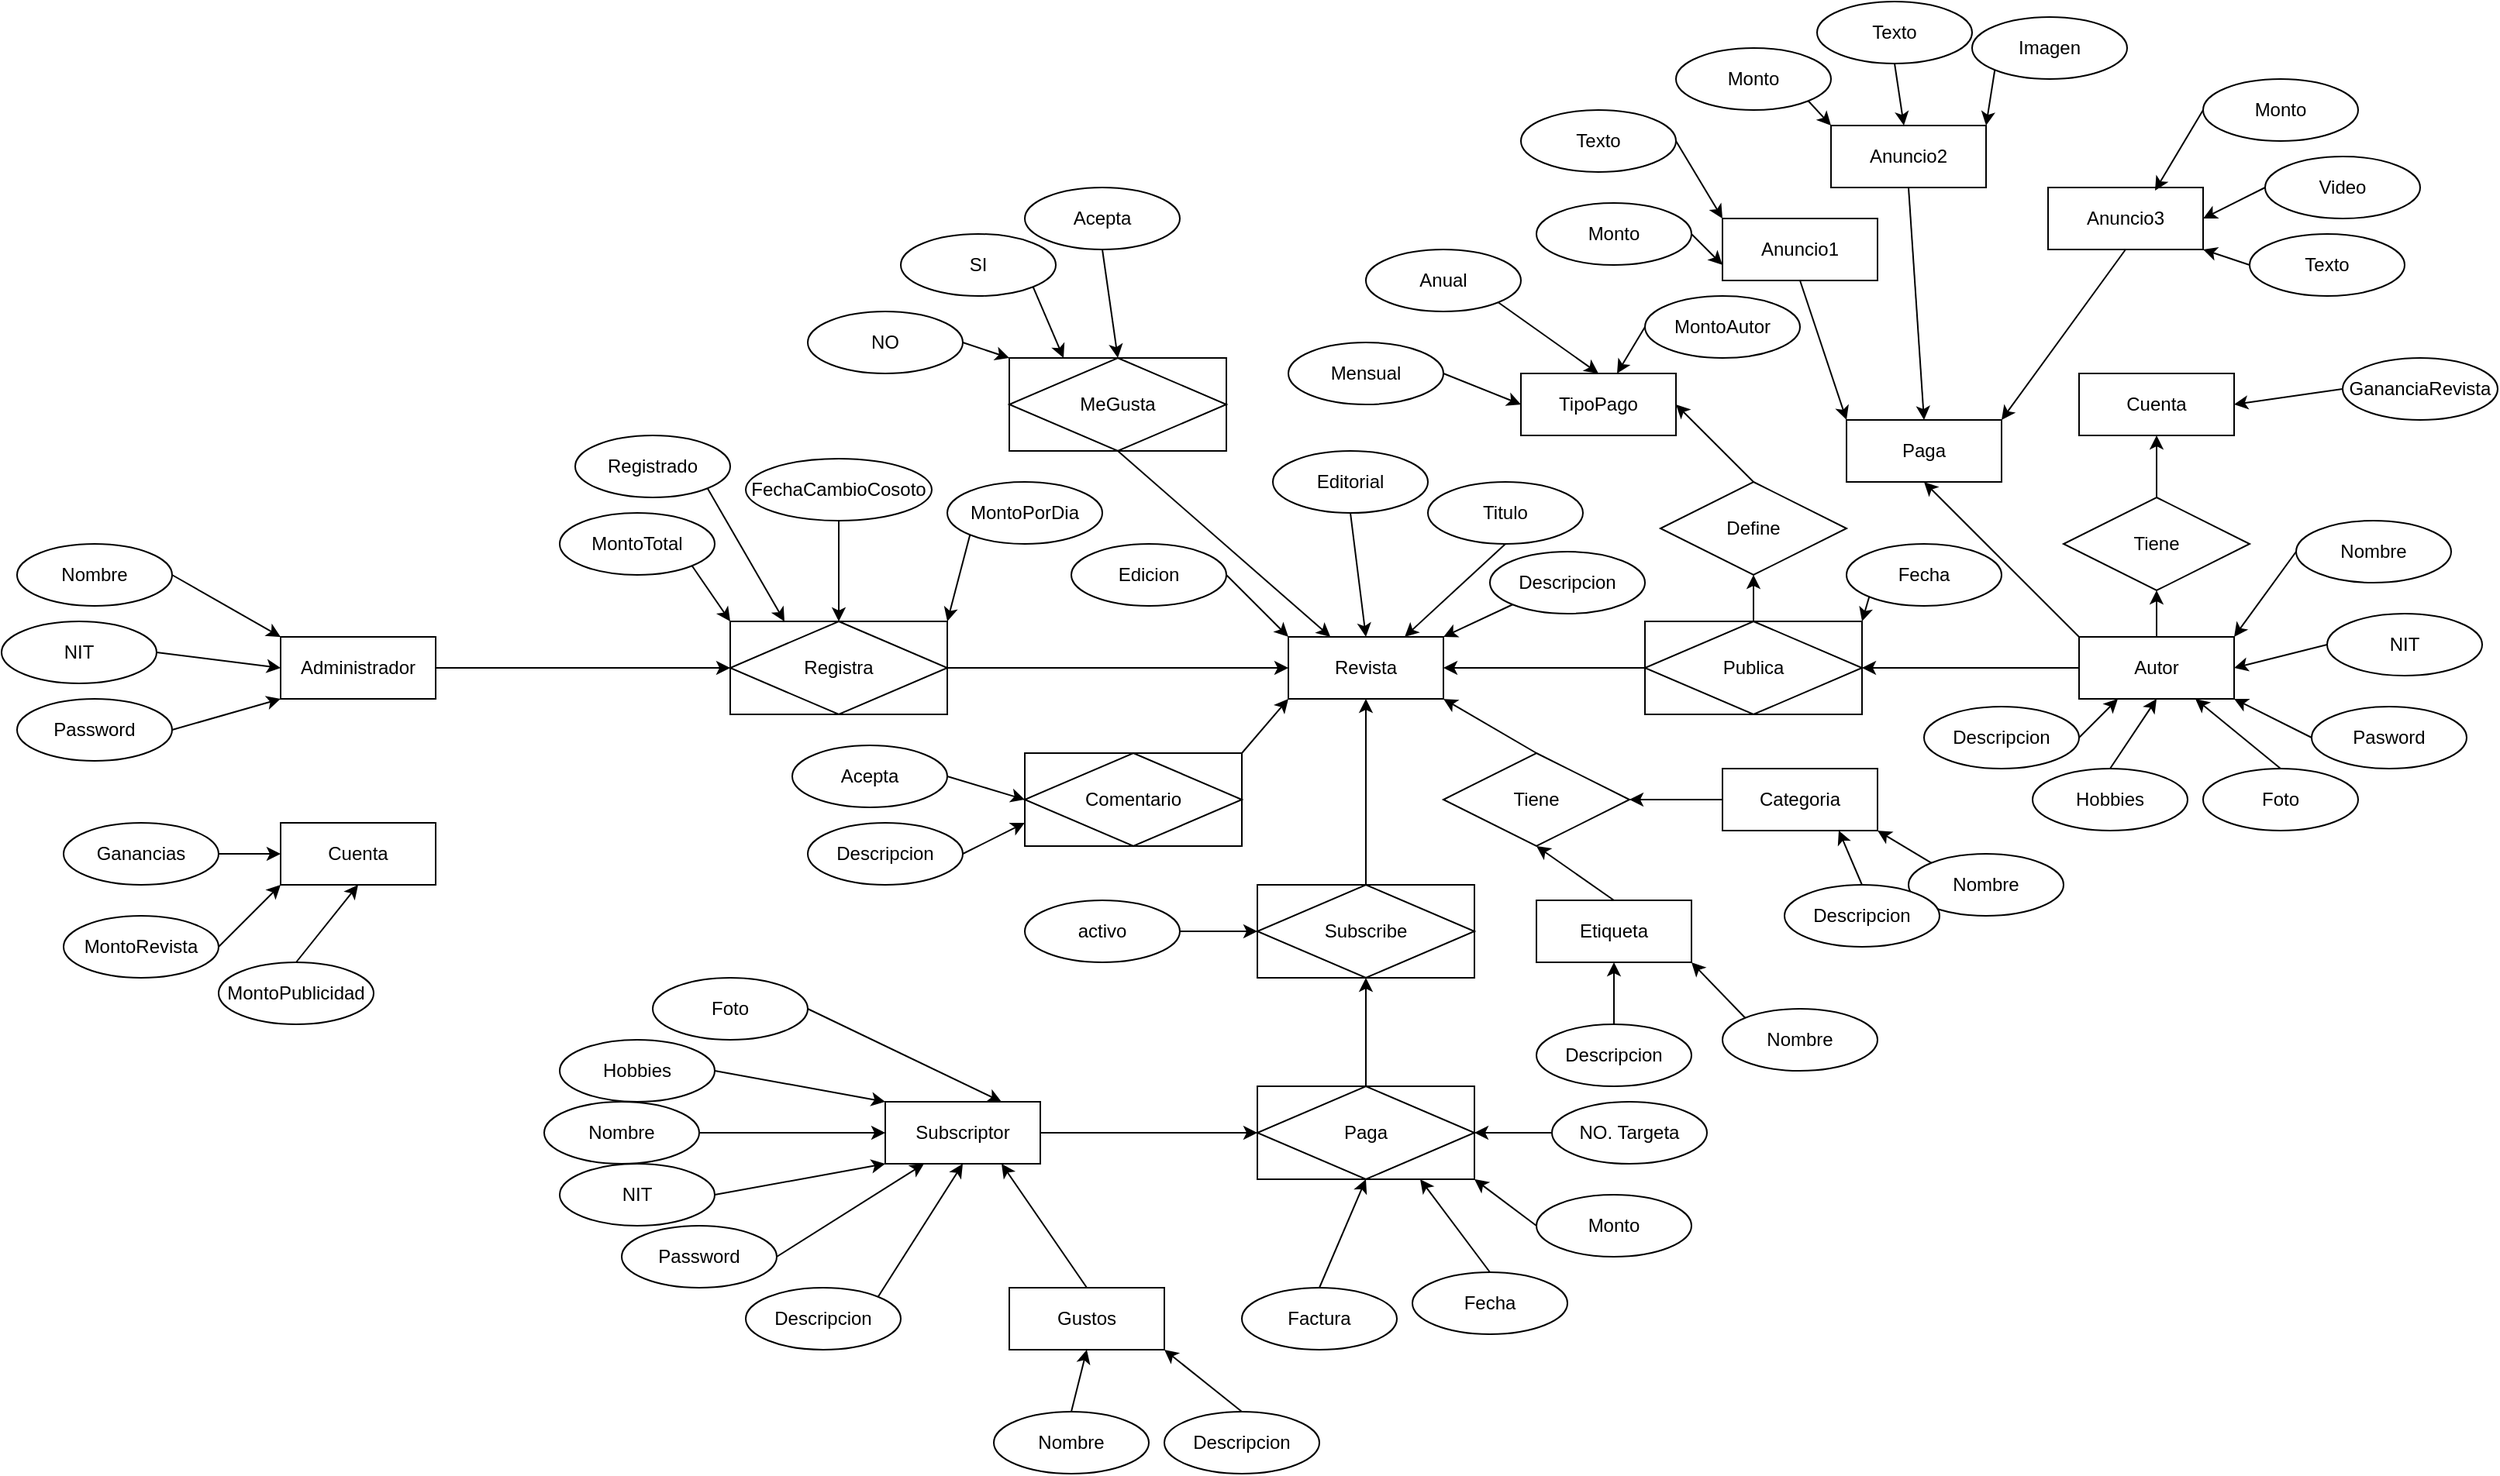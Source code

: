 <mxfile version="15.2.7" type="device"><diagram id="t0F0Lo8zjc1X0G3XNpzC" name="Página-1"><mxGraphModel dx="868" dy="499" grid="1" gridSize="10" guides="1" tooltips="1" connect="1" arrows="1" fold="1" page="1" pageScale="1" pageWidth="827" pageHeight="1169" math="0" shadow="0"><root><mxCell id="0"/><mxCell id="1" parent="0"/><mxCell id="mhcnotegxsGe--pJel97-2" value="Revista" style="whiteSpace=wrap;html=1;align=center;" parent="1" vertex="1"><mxGeometry x="850" y="460" width="100" height="40" as="geometry"/></mxCell><mxCell id="UvRI0QvrN5g6dUuzGBY1-90" style="edgeStyle=none;rounded=0;orthogonalLoop=1;jettySize=auto;html=1;exitX=0;exitY=0.5;exitDx=0;exitDy=0;" parent="1" source="mhcnotegxsGe--pJel97-4" target="mhcnotegxsGe--pJel97-2" edge="1"><mxGeometry relative="1" as="geometry"/></mxCell><mxCell id="UvRI0QvrN5g6dUuzGBY1-152" style="edgeStyle=none;rounded=0;orthogonalLoop=1;jettySize=auto;html=1;exitX=0.5;exitY=0;exitDx=0;exitDy=0;entryX=0.5;entryY=1;entryDx=0;entryDy=0;" parent="1" source="mhcnotegxsGe--pJel97-4" target="UvRI0QvrN5g6dUuzGBY1-150" edge="1"><mxGeometry relative="1" as="geometry"/></mxCell><mxCell id="mhcnotegxsGe--pJel97-4" value="Publica" style="shape=associativeEntity;whiteSpace=wrap;html=1;align=center;" parent="1" vertex="1"><mxGeometry x="1080" y="450" width="140" height="60" as="geometry"/></mxCell><mxCell id="UvRI0QvrN5g6dUuzGBY1-162" style="edgeStyle=none;rounded=0;orthogonalLoop=1;jettySize=auto;html=1;exitX=1;exitY=0.5;exitDx=0;exitDy=0;entryX=0;entryY=0.5;entryDx=0;entryDy=0;" parent="1" source="mhcnotegxsGe--pJel97-5" target="UvRI0QvrN5g6dUuzGBY1-44" edge="1"><mxGeometry relative="1" as="geometry"/></mxCell><mxCell id="mhcnotegxsGe--pJel97-5" value="Subscriptor" style="whiteSpace=wrap;html=1;align=center;" parent="1" vertex="1"><mxGeometry x="590" y="760" width="100" height="40" as="geometry"/></mxCell><mxCell id="UvRI0QvrN5g6dUuzGBY1-84" style="edgeStyle=none;rounded=0;orthogonalLoop=1;jettySize=auto;html=1;exitX=0;exitY=0.5;exitDx=0;exitDy=0;entryX=1;entryY=1;entryDx=0;entryDy=0;" parent="1" source="mhcnotegxsGe--pJel97-6" target="UvRI0QvrN5g6dUuzGBY1-2" edge="1"><mxGeometry relative="1" as="geometry"/></mxCell><mxCell id="mhcnotegxsGe--pJel97-6" value="Pasword" style="ellipse;whiteSpace=wrap;html=1;align=center;" parent="1" vertex="1"><mxGeometry x="1510" y="505" width="100" height="40" as="geometry"/></mxCell><mxCell id="UvRI0QvrN5g6dUuzGBY1-99" style="edgeStyle=none;rounded=0;orthogonalLoop=1;jettySize=auto;html=1;exitX=1;exitY=0.5;exitDx=0;exitDy=0;entryX=0;entryY=0.5;entryDx=0;entryDy=0;" parent="1" source="UvRI0QvrN5g6dUuzGBY1-1" target="UvRI0QvrN5g6dUuzGBY1-55" edge="1"><mxGeometry relative="1" as="geometry"/></mxCell><mxCell id="UvRI0QvrN5g6dUuzGBY1-1" value="Administrador" style="whiteSpace=wrap;html=1;align=center;" parent="1" vertex="1"><mxGeometry x="200" y="460" width="100" height="40" as="geometry"/></mxCell><mxCell id="UvRI0QvrN5g6dUuzGBY1-89" style="edgeStyle=none;rounded=0;orthogonalLoop=1;jettySize=auto;html=1;exitX=0;exitY=0.5;exitDx=0;exitDy=0;entryX=1;entryY=0.5;entryDx=0;entryDy=0;" parent="1" source="UvRI0QvrN5g6dUuzGBY1-2" target="mhcnotegxsGe--pJel97-4" edge="1"><mxGeometry relative="1" as="geometry"/></mxCell><mxCell id="UvRI0QvrN5g6dUuzGBY1-91" style="edgeStyle=none;rounded=0;orthogonalLoop=1;jettySize=auto;html=1;exitX=0.5;exitY=0;exitDx=0;exitDy=0;entryX=0.5;entryY=1;entryDx=0;entryDy=0;" parent="1" source="UvRI0QvrN5g6dUuzGBY1-2" target="UvRI0QvrN5g6dUuzGBY1-88" edge="1"><mxGeometry relative="1" as="geometry"/></mxCell><mxCell id="UvRI0QvrN5g6dUuzGBY1-126" style="edgeStyle=none;rounded=0;orthogonalLoop=1;jettySize=auto;html=1;exitX=0;exitY=0;exitDx=0;exitDy=0;entryX=0.5;entryY=1;entryDx=0;entryDy=0;" parent="1" source="UvRI0QvrN5g6dUuzGBY1-2" target="UvRI0QvrN5g6dUuzGBY1-125" edge="1"><mxGeometry relative="1" as="geometry"/></mxCell><mxCell id="UvRI0QvrN5g6dUuzGBY1-2" value="Autor" style="whiteSpace=wrap;html=1;align=center;" parent="1" vertex="1"><mxGeometry x="1360" y="460" width="100" height="40" as="geometry"/></mxCell><mxCell id="UvRI0QvrN5g6dUuzGBY1-83" style="edgeStyle=none;rounded=0;orthogonalLoop=1;jettySize=auto;html=1;exitX=0;exitY=0.5;exitDx=0;exitDy=0;entryX=1;entryY=0.5;entryDx=0;entryDy=0;" parent="1" source="UvRI0QvrN5g6dUuzGBY1-3" target="UvRI0QvrN5g6dUuzGBY1-2" edge="1"><mxGeometry relative="1" as="geometry"/></mxCell><mxCell id="UvRI0QvrN5g6dUuzGBY1-3" value="NIT" style="ellipse;whiteSpace=wrap;html=1;align=center;" parent="1" vertex="1"><mxGeometry x="1520" y="445" width="100" height="40" as="geometry"/></mxCell><mxCell id="UvRI0QvrN5g6dUuzGBY1-82" style="edgeStyle=none;rounded=0;orthogonalLoop=1;jettySize=auto;html=1;exitX=0;exitY=0.5;exitDx=0;exitDy=0;entryX=1;entryY=0;entryDx=0;entryDy=0;" parent="1" source="UvRI0QvrN5g6dUuzGBY1-4" target="UvRI0QvrN5g6dUuzGBY1-2" edge="1"><mxGeometry relative="1" as="geometry"/></mxCell><mxCell id="UvRI0QvrN5g6dUuzGBY1-4" value="Nombre" style="ellipse;whiteSpace=wrap;html=1;align=center;" parent="1" vertex="1"><mxGeometry x="1500" y="385" width="100" height="40" as="geometry"/></mxCell><mxCell id="UvRI0QvrN5g6dUuzGBY1-81" style="edgeStyle=none;rounded=0;orthogonalLoop=1;jettySize=auto;html=1;exitX=1;exitY=0.5;exitDx=0;exitDy=0;entryX=0;entryY=1;entryDx=0;entryDy=0;" parent="1" source="UvRI0QvrN5g6dUuzGBY1-6" target="UvRI0QvrN5g6dUuzGBY1-1" edge="1"><mxGeometry relative="1" as="geometry"/></mxCell><mxCell id="UvRI0QvrN5g6dUuzGBY1-6" value="Password" style="ellipse;whiteSpace=wrap;html=1;align=center;" parent="1" vertex="1"><mxGeometry x="30" y="500" width="100" height="40" as="geometry"/></mxCell><mxCell id="UvRI0QvrN5g6dUuzGBY1-80" style="rounded=0;orthogonalLoop=1;jettySize=auto;html=1;exitX=1;exitY=0.5;exitDx=0;exitDy=0;entryX=0;entryY=0.5;entryDx=0;entryDy=0;" parent="1" source="UvRI0QvrN5g6dUuzGBY1-7" target="UvRI0QvrN5g6dUuzGBY1-1" edge="1"><mxGeometry relative="1" as="geometry"/></mxCell><mxCell id="UvRI0QvrN5g6dUuzGBY1-7" value="NIT" style="ellipse;whiteSpace=wrap;html=1;align=center;" parent="1" vertex="1"><mxGeometry x="20" y="450" width="100" height="40" as="geometry"/></mxCell><mxCell id="UvRI0QvrN5g6dUuzGBY1-79" style="rounded=0;orthogonalLoop=1;jettySize=auto;html=1;exitX=1;exitY=0.5;exitDx=0;exitDy=0;entryX=0;entryY=0;entryDx=0;entryDy=0;" parent="1" source="UvRI0QvrN5g6dUuzGBY1-8" target="UvRI0QvrN5g6dUuzGBY1-1" edge="1"><mxGeometry relative="1" as="geometry"/></mxCell><mxCell id="UvRI0QvrN5g6dUuzGBY1-8" value="Nombre" style="ellipse;whiteSpace=wrap;html=1;align=center;" parent="1" vertex="1"><mxGeometry x="30" y="400" width="100" height="40" as="geometry"/></mxCell><mxCell id="UvRI0QvrN5g6dUuzGBY1-145" style="edgeStyle=none;rounded=0;orthogonalLoop=1;jettySize=auto;html=1;exitX=0;exitY=0.5;exitDx=0;exitDy=0;entryX=1;entryY=0.5;entryDx=0;entryDy=0;" parent="1" source="UvRI0QvrN5g6dUuzGBY1-9" target="UvRI0QvrN5g6dUuzGBY1-44" edge="1"><mxGeometry relative="1" as="geometry"/></mxCell><mxCell id="UvRI0QvrN5g6dUuzGBY1-9" value="NO. Targeta" style="ellipse;whiteSpace=wrap;html=1;align=center;" parent="1" vertex="1"><mxGeometry x="1020" y="760" width="100" height="40" as="geometry"/></mxCell><mxCell id="UvRI0QvrN5g6dUuzGBY1-166" style="edgeStyle=none;rounded=0;orthogonalLoop=1;jettySize=auto;html=1;exitX=1;exitY=0.5;exitDx=0;exitDy=0;entryX=0;entryY=1;entryDx=0;entryDy=0;" parent="1" source="UvRI0QvrN5g6dUuzGBY1-10" target="mhcnotegxsGe--pJel97-5" edge="1"><mxGeometry relative="1" as="geometry"/></mxCell><mxCell id="UvRI0QvrN5g6dUuzGBY1-10" value="NIT" style="ellipse;whiteSpace=wrap;html=1;align=center;" parent="1" vertex="1"><mxGeometry x="380" y="800" width="100" height="40" as="geometry"/></mxCell><mxCell id="UvRI0QvrN5g6dUuzGBY1-167" style="edgeStyle=none;rounded=0;orthogonalLoop=1;jettySize=auto;html=1;exitX=1;exitY=0.5;exitDx=0;exitDy=0;entryX=0.25;entryY=1;entryDx=0;entryDy=0;" parent="1" source="UvRI0QvrN5g6dUuzGBY1-11" target="mhcnotegxsGe--pJel97-5" edge="1"><mxGeometry relative="1" as="geometry"/></mxCell><mxCell id="UvRI0QvrN5g6dUuzGBY1-11" value="Password" style="ellipse;whiteSpace=wrap;html=1;align=center;" parent="1" vertex="1"><mxGeometry x="420" y="840" width="100" height="40" as="geometry"/></mxCell><mxCell id="UvRI0QvrN5g6dUuzGBY1-165" style="edgeStyle=none;rounded=0;orthogonalLoop=1;jettySize=auto;html=1;exitX=1;exitY=0.5;exitDx=0;exitDy=0;entryX=0;entryY=0.5;entryDx=0;entryDy=0;" parent="1" source="UvRI0QvrN5g6dUuzGBY1-12" target="mhcnotegxsGe--pJel97-5" edge="1"><mxGeometry relative="1" as="geometry"/></mxCell><mxCell id="UvRI0QvrN5g6dUuzGBY1-12" value="Nombre" style="ellipse;whiteSpace=wrap;html=1;align=center;" parent="1" vertex="1"><mxGeometry x="370" y="760" width="100" height="40" as="geometry"/></mxCell><mxCell id="UvRI0QvrN5g6dUuzGBY1-96" style="edgeStyle=none;rounded=0;orthogonalLoop=1;jettySize=auto;html=1;exitX=0.5;exitY=1;exitDx=0;exitDy=0;entryX=0.75;entryY=0;entryDx=0;entryDy=0;" parent="1" source="UvRI0QvrN5g6dUuzGBY1-14" target="mhcnotegxsGe--pJel97-2" edge="1"><mxGeometry relative="1" as="geometry"/></mxCell><mxCell id="UvRI0QvrN5g6dUuzGBY1-14" value="Titulo" style="ellipse;whiteSpace=wrap;html=1;align=center;" parent="1" vertex="1"><mxGeometry x="940" y="360" width="100" height="40" as="geometry"/></mxCell><mxCell id="UvRI0QvrN5g6dUuzGBY1-95" style="edgeStyle=none;rounded=0;orthogonalLoop=1;jettySize=auto;html=1;exitX=1;exitY=0.5;exitDx=0;exitDy=0;entryX=0;entryY=0;entryDx=0;entryDy=0;" parent="1" source="UvRI0QvrN5g6dUuzGBY1-15" target="mhcnotegxsGe--pJel97-2" edge="1"><mxGeometry relative="1" as="geometry"/></mxCell><mxCell id="UvRI0QvrN5g6dUuzGBY1-15" value="Edicion" style="ellipse;whiteSpace=wrap;html=1;align=center;" parent="1" vertex="1"><mxGeometry x="710" y="400" width="100" height="40" as="geometry"/></mxCell><mxCell id="UvRI0QvrN5g6dUuzGBY1-157" style="edgeStyle=none;rounded=0;orthogonalLoop=1;jettySize=auto;html=1;exitX=0.5;exitY=1;exitDx=0;exitDy=0;entryX=0.5;entryY=0;entryDx=0;entryDy=0;" parent="1" source="UvRI0QvrN5g6dUuzGBY1-16" target="mhcnotegxsGe--pJel97-2" edge="1"><mxGeometry relative="1" as="geometry"/></mxCell><mxCell id="UvRI0QvrN5g6dUuzGBY1-16" value="Editorial" style="ellipse;whiteSpace=wrap;html=1;align=center;" parent="1" vertex="1"><mxGeometry x="840" y="340" width="100" height="40" as="geometry"/></mxCell><mxCell id="UvRI0QvrN5g6dUuzGBY1-107" style="edgeStyle=none;rounded=0;orthogonalLoop=1;jettySize=auto;html=1;exitX=0.5;exitY=0;exitDx=0;exitDy=0;entryX=0.5;entryY=1;entryDx=0;entryDy=0;" parent="1" source="UvRI0QvrN5g6dUuzGBY1-17" target="UvRI0QvrN5g6dUuzGBY1-105" edge="1"><mxGeometry relative="1" as="geometry"/></mxCell><mxCell id="UvRI0QvrN5g6dUuzGBY1-17" value="Etiqueta" style="whiteSpace=wrap;html=1;align=center;" parent="1" vertex="1"><mxGeometry x="1010" y="630" width="100" height="40" as="geometry"/></mxCell><mxCell id="UvRI0QvrN5g6dUuzGBY1-111" style="edgeStyle=none;rounded=0;orthogonalLoop=1;jettySize=auto;html=1;exitX=0;exitY=0;exitDx=0;exitDy=0;entryX=1;entryY=1;entryDx=0;entryDy=0;" parent="1" source="UvRI0QvrN5g6dUuzGBY1-19" target="UvRI0QvrN5g6dUuzGBY1-17" edge="1"><mxGeometry relative="1" as="geometry"/></mxCell><mxCell id="UvRI0QvrN5g6dUuzGBY1-19" value="Nombre" style="ellipse;whiteSpace=wrap;html=1;align=center;" parent="1" vertex="1"><mxGeometry x="1130" y="700" width="100" height="40" as="geometry"/></mxCell><mxCell id="UvRI0QvrN5g6dUuzGBY1-163" style="edgeStyle=none;rounded=0;orthogonalLoop=1;jettySize=auto;html=1;exitX=1;exitY=0.5;exitDx=0;exitDy=0;entryX=0.75;entryY=0;entryDx=0;entryDy=0;" parent="1" source="UvRI0QvrN5g6dUuzGBY1-20" target="mhcnotegxsGe--pJel97-5" edge="1"><mxGeometry relative="1" as="geometry"/></mxCell><mxCell id="UvRI0QvrN5g6dUuzGBY1-20" value="Foto&lt;span style=&quot;color: rgba(0 , 0 , 0 , 0) ; font-family: monospace ; font-size: 0px&quot;&gt;%3CmxGraphModel%3E%3Croot%3E%3CmxCell%20id%3D%220%22%2F%3E%3CmxCell%20id%3D%221%22%20parent%3D%220%22%2F%3E%3CmxCell%20id%3D%222%22%20value%3D%22Nombre%22%20style%3D%22ellipse%3BwhiteSpace%3Dwrap%3Bhtml%3D1%3Balign%3Dcenter%3B%22%20vertex%3D%221%22%20parent%3D%221%22%3E%3CmxGeometry%20x%3D%22230%22%20y%3D%22700%22%20width%3D%22100%22%20height%3D%2240%22%20as%3D%22geometry%22%2F%3E%3C%2FmxCell%3E%3C%2Froot%3E%3C%2FmxGraphModel%3E&lt;/span&gt;&lt;span style=&quot;color: rgba(0 , 0 , 0 , 0) ; font-family: monospace ; font-size: 0px&quot;&gt;%3CmxGraphModel%3E%3Croot%3E%3CmxCell%20id%3D%220%22%2F%3E%3CmxCell%20id%3D%221%22%20parent%3D%220%22%2F%3E%3CmxCell%20id%3D%222%22%20value%3D%22Nombre%22%20style%3D%22ellipse%3BwhiteSpace%3Dwrap%3Bhtml%3D1%3Balign%3Dcenter%3B%22%20vertex%3D%221%22%20parent%3D%221%22%3E%3CmxGeometry%20x%3D%22230%22%20y%3D%22700%22%20width%3D%22100%22%20height%3D%2240%22%20as%3D%22geometry%22%2F%3E%3C%2FmxCell%3E%3C%2Froot%3E%3C%2FmxGraphModel%3E&lt;/span&gt;" style="ellipse;whiteSpace=wrap;html=1;align=center;" parent="1" vertex="1"><mxGeometry x="440" y="680" width="100" height="40" as="geometry"/></mxCell><mxCell id="UvRI0QvrN5g6dUuzGBY1-164" style="edgeStyle=none;rounded=0;orthogonalLoop=1;jettySize=auto;html=1;exitX=1;exitY=0.5;exitDx=0;exitDy=0;entryX=0;entryY=0;entryDx=0;entryDy=0;" parent="1" source="UvRI0QvrN5g6dUuzGBY1-21" target="mhcnotegxsGe--pJel97-5" edge="1"><mxGeometry relative="1" as="geometry"/></mxCell><mxCell id="UvRI0QvrN5g6dUuzGBY1-21" value="Hobbies" style="ellipse;whiteSpace=wrap;html=1;align=center;" parent="1" vertex="1"><mxGeometry x="380" y="720" width="100" height="40" as="geometry"/></mxCell><mxCell id="UvRI0QvrN5g6dUuzGBY1-168" style="edgeStyle=none;rounded=0;orthogonalLoop=1;jettySize=auto;html=1;exitX=1;exitY=0;exitDx=0;exitDy=0;entryX=0.5;entryY=1;entryDx=0;entryDy=0;" parent="1" source="UvRI0QvrN5g6dUuzGBY1-22" target="mhcnotegxsGe--pJel97-5" edge="1"><mxGeometry relative="1" as="geometry"/></mxCell><mxCell id="UvRI0QvrN5g6dUuzGBY1-22" value="Descripcion" style="ellipse;whiteSpace=wrap;html=1;align=center;" parent="1" vertex="1"><mxGeometry x="500" y="880" width="100" height="40" as="geometry"/></mxCell><mxCell id="UvRI0QvrN5g6dUuzGBY1-169" style="edgeStyle=none;rounded=0;orthogonalLoop=1;jettySize=auto;html=1;exitX=0.5;exitY=0;exitDx=0;exitDy=0;entryX=0.75;entryY=1;entryDx=0;entryDy=0;" parent="1" source="UvRI0QvrN5g6dUuzGBY1-24" target="mhcnotegxsGe--pJel97-5" edge="1"><mxGeometry relative="1" as="geometry"/></mxCell><mxCell id="UvRI0QvrN5g6dUuzGBY1-24" value="Gustos" style="whiteSpace=wrap;html=1;align=center;" parent="1" vertex="1"><mxGeometry x="670" y="880" width="100" height="40" as="geometry"/></mxCell><mxCell id="UvRI0QvrN5g6dUuzGBY1-171" style="edgeStyle=none;rounded=0;orthogonalLoop=1;jettySize=auto;html=1;exitX=0.5;exitY=0;exitDx=0;exitDy=0;entryX=1;entryY=1;entryDx=0;entryDy=0;" parent="1" source="UvRI0QvrN5g6dUuzGBY1-25" target="UvRI0QvrN5g6dUuzGBY1-24" edge="1"><mxGeometry relative="1" as="geometry"/></mxCell><mxCell id="UvRI0QvrN5g6dUuzGBY1-25" value="Descripcion" style="ellipse;whiteSpace=wrap;html=1;align=center;" parent="1" vertex="1"><mxGeometry x="770" y="960" width="100" height="40" as="geometry"/></mxCell><mxCell id="UvRI0QvrN5g6dUuzGBY1-170" style="edgeStyle=none;rounded=0;orthogonalLoop=1;jettySize=auto;html=1;exitX=0.5;exitY=0;exitDx=0;exitDy=0;entryX=0.5;entryY=1;entryDx=0;entryDy=0;" parent="1" source="UvRI0QvrN5g6dUuzGBY1-26" target="UvRI0QvrN5g6dUuzGBY1-24" edge="1"><mxGeometry relative="1" as="geometry"/></mxCell><mxCell id="UvRI0QvrN5g6dUuzGBY1-26" value="Nombre" style="ellipse;whiteSpace=wrap;html=1;align=center;" parent="1" vertex="1"><mxGeometry x="660" y="960" width="100" height="40" as="geometry"/></mxCell><mxCell id="UvRI0QvrN5g6dUuzGBY1-112" style="edgeStyle=none;rounded=0;orthogonalLoop=1;jettySize=auto;html=1;exitX=0.5;exitY=0;exitDx=0;exitDy=0;" parent="1" source="UvRI0QvrN5g6dUuzGBY1-28" target="UvRI0QvrN5g6dUuzGBY1-17" edge="1"><mxGeometry relative="1" as="geometry"/></mxCell><mxCell id="UvRI0QvrN5g6dUuzGBY1-28" value="Descripcion" style="ellipse;whiteSpace=wrap;html=1;align=center;" parent="1" vertex="1"><mxGeometry x="1010" y="710" width="100" height="40" as="geometry"/></mxCell><mxCell id="UvRI0QvrN5g6dUuzGBY1-97" style="edgeStyle=none;rounded=0;orthogonalLoop=1;jettySize=auto;html=1;exitX=0;exitY=1;exitDx=0;exitDy=0;entryX=1;entryY=0;entryDx=0;entryDy=0;" parent="1" source="UvRI0QvrN5g6dUuzGBY1-29" target="mhcnotegxsGe--pJel97-2" edge="1"><mxGeometry relative="1" as="geometry"/></mxCell><mxCell id="UvRI0QvrN5g6dUuzGBY1-29" value="Descripcion" style="ellipse;whiteSpace=wrap;html=1;align=center;" parent="1" vertex="1"><mxGeometry x="980" y="405" width="100" height="40" as="geometry"/></mxCell><mxCell id="UvRI0QvrN5g6dUuzGBY1-108" style="edgeStyle=none;rounded=0;orthogonalLoop=1;jettySize=auto;html=1;exitX=0;exitY=0.5;exitDx=0;exitDy=0;entryX=1;entryY=0.5;entryDx=0;entryDy=0;" parent="1" source="UvRI0QvrN5g6dUuzGBY1-32" target="UvRI0QvrN5g6dUuzGBY1-105" edge="1"><mxGeometry relative="1" as="geometry"/></mxCell><mxCell id="UvRI0QvrN5g6dUuzGBY1-32" value="Categoria" style="whiteSpace=wrap;html=1;align=center;" parent="1" vertex="1"><mxGeometry x="1130" y="545" width="100" height="40" as="geometry"/></mxCell><mxCell id="UvRI0QvrN5g6dUuzGBY1-109" style="edgeStyle=none;rounded=0;orthogonalLoop=1;jettySize=auto;html=1;exitX=0;exitY=0;exitDx=0;exitDy=0;entryX=1;entryY=1;entryDx=0;entryDy=0;" parent="1" source="UvRI0QvrN5g6dUuzGBY1-33" target="UvRI0QvrN5g6dUuzGBY1-32" edge="1"><mxGeometry relative="1" as="geometry"/></mxCell><mxCell id="UvRI0QvrN5g6dUuzGBY1-33" value="Nombre" style="ellipse;whiteSpace=wrap;html=1;align=center;" parent="1" vertex="1"><mxGeometry x="1250" y="600" width="100" height="40" as="geometry"/></mxCell><mxCell id="UvRI0QvrN5g6dUuzGBY1-110" style="edgeStyle=none;rounded=0;orthogonalLoop=1;jettySize=auto;html=1;exitX=0.5;exitY=0;exitDx=0;exitDy=0;entryX=0.75;entryY=1;entryDx=0;entryDy=0;" parent="1" source="UvRI0QvrN5g6dUuzGBY1-34" target="UvRI0QvrN5g6dUuzGBY1-32" edge="1"><mxGeometry relative="1" as="geometry"/></mxCell><mxCell id="UvRI0QvrN5g6dUuzGBY1-34" value="Descripcion" style="ellipse;whiteSpace=wrap;html=1;align=center;" parent="1" vertex="1"><mxGeometry x="1170" y="620" width="100" height="40" as="geometry"/></mxCell><mxCell id="UvRI0QvrN5g6dUuzGBY1-118" style="edgeStyle=none;rounded=0;orthogonalLoop=1;jettySize=auto;html=1;exitX=0.5;exitY=1;exitDx=0;exitDy=0;" parent="1" source="UvRI0QvrN5g6dUuzGBY1-36" target="mhcnotegxsGe--pJel97-2" edge="1"><mxGeometry relative="1" as="geometry"/></mxCell><mxCell id="UvRI0QvrN5g6dUuzGBY1-36" value="MeGusta" style="shape=associativeEntity;whiteSpace=wrap;html=1;align=center;" parent="1" vertex="1"><mxGeometry x="670" y="280" width="140" height="60" as="geometry"/></mxCell><mxCell id="UvRI0QvrN5g6dUuzGBY1-123" style="edgeStyle=none;rounded=0;orthogonalLoop=1;jettySize=auto;html=1;exitX=1;exitY=0.5;exitDx=0;exitDy=0;entryX=0;entryY=0;entryDx=0;entryDy=0;" parent="1" source="UvRI0QvrN5g6dUuzGBY1-37" target="UvRI0QvrN5g6dUuzGBY1-36" edge="1"><mxGeometry relative="1" as="geometry"/></mxCell><mxCell id="UvRI0QvrN5g6dUuzGBY1-37" value="NO" style="ellipse;whiteSpace=wrap;html=1;align=center;" parent="1" vertex="1"><mxGeometry x="540" y="250" width="100" height="40" as="geometry"/></mxCell><mxCell id="UvRI0QvrN5g6dUuzGBY1-121" style="edgeStyle=none;rounded=0;orthogonalLoop=1;jettySize=auto;html=1;exitX=1;exitY=1;exitDx=0;exitDy=0;entryX=0.25;entryY=0;entryDx=0;entryDy=0;" parent="1" source="UvRI0QvrN5g6dUuzGBY1-38" target="UvRI0QvrN5g6dUuzGBY1-36" edge="1"><mxGeometry relative="1" as="geometry"/></mxCell><mxCell id="UvRI0QvrN5g6dUuzGBY1-38" value="SI" style="ellipse;whiteSpace=wrap;html=1;align=center;" parent="1" vertex="1"><mxGeometry x="600" y="200" width="100" height="40" as="geometry"/></mxCell><mxCell id="UvRI0QvrN5g6dUuzGBY1-113" style="edgeStyle=none;rounded=0;orthogonalLoop=1;jettySize=auto;html=1;exitX=1;exitY=0;exitDx=0;exitDy=0;entryX=0;entryY=1;entryDx=0;entryDy=0;" parent="1" source="UvRI0QvrN5g6dUuzGBY1-39" target="mhcnotegxsGe--pJel97-2" edge="1"><mxGeometry relative="1" as="geometry"/></mxCell><mxCell id="UvRI0QvrN5g6dUuzGBY1-39" value="Comentario" style="shape=associativeEntity;whiteSpace=wrap;html=1;align=center;" parent="1" vertex="1"><mxGeometry x="680" y="535" width="140" height="60" as="geometry"/></mxCell><mxCell id="UvRI0QvrN5g6dUuzGBY1-117" style="edgeStyle=none;rounded=0;orthogonalLoop=1;jettySize=auto;html=1;exitX=1;exitY=0.5;exitDx=0;exitDy=0;entryX=0;entryY=0.75;entryDx=0;entryDy=0;" parent="1" source="UvRI0QvrN5g6dUuzGBY1-40" target="UvRI0QvrN5g6dUuzGBY1-39" edge="1"><mxGeometry relative="1" as="geometry"/></mxCell><mxCell id="UvRI0QvrN5g6dUuzGBY1-40" value="Descripcion" style="ellipse;whiteSpace=wrap;html=1;align=center;" parent="1" vertex="1"><mxGeometry x="540" y="580" width="100" height="40" as="geometry"/></mxCell><mxCell id="UvRI0QvrN5g6dUuzGBY1-42" value="Cuenta" style="whiteSpace=wrap;html=1;align=center;" parent="1" vertex="1"><mxGeometry x="200" y="580" width="100" height="40" as="geometry"/></mxCell><mxCell id="UvRI0QvrN5g6dUuzGBY1-143" style="edgeStyle=none;rounded=0;orthogonalLoop=1;jettySize=auto;html=1;exitX=0.5;exitY=0;exitDx=0;exitDy=0;entryX=0.5;entryY=1;entryDx=0;entryDy=0;" parent="1" source="UvRI0QvrN5g6dUuzGBY1-44" target="UvRI0QvrN5g6dUuzGBY1-48" edge="1"><mxGeometry relative="1" as="geometry"/></mxCell><mxCell id="UvRI0QvrN5g6dUuzGBY1-44" value="Paga" style="shape=associativeEntity;whiteSpace=wrap;html=1;align=center;" parent="1" vertex="1"><mxGeometry x="830" y="750" width="140" height="60" as="geometry"/></mxCell><mxCell id="UvRI0QvrN5g6dUuzGBY1-175" style="edgeStyle=none;rounded=0;orthogonalLoop=1;jettySize=auto;html=1;exitX=1;exitY=0.5;exitDx=0;exitDy=0;entryX=0;entryY=0.5;entryDx=0;entryDy=0;" parent="1" source="UvRI0QvrN5g6dUuzGBY1-45" target="UvRI0QvrN5g6dUuzGBY1-42" edge="1"><mxGeometry relative="1" as="geometry"/></mxCell><mxCell id="UvRI0QvrN5g6dUuzGBY1-45" value="Ganancias" style="ellipse;whiteSpace=wrap;html=1;align=center;" parent="1" vertex="1"><mxGeometry x="60" y="580" width="100" height="40" as="geometry"/></mxCell><mxCell id="UvRI0QvrN5g6dUuzGBY1-98" style="edgeStyle=none;rounded=0;orthogonalLoop=1;jettySize=auto;html=1;exitX=0;exitY=0.5;exitDx=0;exitDy=0;" parent="1" source="UvRI0QvrN5g6dUuzGBY1-46" target="UvRI0QvrN5g6dUuzGBY1-149" edge="1"><mxGeometry relative="1" as="geometry"/></mxCell><mxCell id="UvRI0QvrN5g6dUuzGBY1-46" value="MontoAutor" style="ellipse;whiteSpace=wrap;html=1;align=center;" parent="1" vertex="1"><mxGeometry x="1080" y="240" width="100" height="40" as="geometry"/></mxCell><mxCell id="UvRI0QvrN5g6dUuzGBY1-101" style="edgeStyle=none;rounded=0;orthogonalLoop=1;jettySize=auto;html=1;exitX=1;exitY=1;exitDx=0;exitDy=0;entryX=0;entryY=0;entryDx=0;entryDy=0;" parent="1" source="UvRI0QvrN5g6dUuzGBY1-47" target="UvRI0QvrN5g6dUuzGBY1-55" edge="1"><mxGeometry relative="1" as="geometry"/></mxCell><mxCell id="UvRI0QvrN5g6dUuzGBY1-47" value="MontoTotal" style="ellipse;whiteSpace=wrap;html=1;align=center;" parent="1" vertex="1"><mxGeometry x="380" y="380" width="100" height="40" as="geometry"/></mxCell><mxCell id="UvRI0QvrN5g6dUuzGBY1-140" style="edgeStyle=none;rounded=0;orthogonalLoop=1;jettySize=auto;html=1;exitX=0.5;exitY=0;exitDx=0;exitDy=0;entryX=0.5;entryY=1;entryDx=0;entryDy=0;" parent="1" source="UvRI0QvrN5g6dUuzGBY1-48" target="mhcnotegxsGe--pJel97-2" edge="1"><mxGeometry relative="1" as="geometry"/></mxCell><mxCell id="UvRI0QvrN5g6dUuzGBY1-48" value="Subscribe" style="shape=associativeEntity;whiteSpace=wrap;html=1;align=center;" parent="1" vertex="1"><mxGeometry x="830" y="620" width="140" height="60" as="geometry"/></mxCell><mxCell id="UvRI0QvrN5g6dUuzGBY1-85" style="edgeStyle=none;rounded=0;orthogonalLoop=1;jettySize=auto;html=1;exitX=0.5;exitY=0;exitDx=0;exitDy=0;entryX=0.75;entryY=1;entryDx=0;entryDy=0;" parent="1" source="UvRI0QvrN5g6dUuzGBY1-49" target="UvRI0QvrN5g6dUuzGBY1-2" edge="1"><mxGeometry relative="1" as="geometry"/></mxCell><mxCell id="UvRI0QvrN5g6dUuzGBY1-49" value="Foto&lt;span style=&quot;color: rgba(0 , 0 , 0 , 0) ; font-family: monospace ; font-size: 0px&quot;&gt;%3CmxGraphModel%3E%3Croot%3E%3CmxCell%20id%3D%220%22%2F%3E%3CmxCell%20id%3D%221%22%20parent%3D%220%22%2F%3E%3CmxCell%20id%3D%222%22%20value%3D%22Nombre%22%20style%3D%22ellipse%3BwhiteSpace%3Dwrap%3Bhtml%3D1%3Balign%3Dcenter%3B%22%20vertex%3D%221%22%20parent%3D%221%22%3E%3CmxGeometry%20x%3D%22230%22%20y%3D%22700%22%20width%3D%22100%22%20height%3D%2240%22%20as%3D%22geometry%22%2F%3E%3C%2FmxCell%3E%3C%2Froot%3E%3C%2FmxGraphModel%3E&lt;/span&gt;&lt;span style=&quot;color: rgba(0 , 0 , 0 , 0) ; font-family: monospace ; font-size: 0px&quot;&gt;%3CmxGraphModel%3E%3Croot%3E%3CmxCell%20id%3D%220%22%2F%3E%3CmxCell%20id%3D%221%22%20parent%3D%220%22%2F%3E%3CmxCell%20id%3D%222%22%20value%3D%22Nombre%22%20style%3D%22ellipse%3BwhiteSpace%3Dwrap%3Bhtml%3D1%3Balign%3Dcenter%3B%22%20vertex%3D%221%22%20parent%3D%221%22%3E%3CmxGeometry%20x%3D%22230%22%20y%3D%22700%22%20width%3D%22100%22%20height%3D%2240%22%20as%3D%22geometry%22%2F%3E%3C%2FmxCell%3E%3C%2Froot%3E%3C%2FmxGraphModel%3E&lt;/span&gt;" style="ellipse;whiteSpace=wrap;html=1;align=center;" parent="1" vertex="1"><mxGeometry x="1440" y="545" width="100" height="40" as="geometry"/></mxCell><mxCell id="UvRI0QvrN5g6dUuzGBY1-86" style="edgeStyle=none;rounded=0;orthogonalLoop=1;jettySize=auto;html=1;exitX=0.5;exitY=0;exitDx=0;exitDy=0;entryX=0.5;entryY=1;entryDx=0;entryDy=0;" parent="1" source="UvRI0QvrN5g6dUuzGBY1-50" target="UvRI0QvrN5g6dUuzGBY1-2" edge="1"><mxGeometry relative="1" as="geometry"/></mxCell><mxCell id="UvRI0QvrN5g6dUuzGBY1-50" value="Hobbies" style="ellipse;whiteSpace=wrap;html=1;align=center;" parent="1" vertex="1"><mxGeometry x="1330" y="545" width="100" height="40" as="geometry"/></mxCell><mxCell id="UvRI0QvrN5g6dUuzGBY1-87" style="edgeStyle=none;rounded=0;orthogonalLoop=1;jettySize=auto;html=1;exitX=1;exitY=0.5;exitDx=0;exitDy=0;entryX=0.25;entryY=1;entryDx=0;entryDy=0;" parent="1" source="UvRI0QvrN5g6dUuzGBY1-51" target="UvRI0QvrN5g6dUuzGBY1-2" edge="1"><mxGeometry relative="1" as="geometry"/></mxCell><mxCell id="UvRI0QvrN5g6dUuzGBY1-51" value="Descripcion" style="ellipse;whiteSpace=wrap;html=1;align=center;" parent="1" vertex="1"><mxGeometry x="1260" y="505" width="100" height="40" as="geometry"/></mxCell><mxCell id="UvRI0QvrN5g6dUuzGBY1-52" value="Cuenta" style="whiteSpace=wrap;html=1;align=center;" parent="1" vertex="1"><mxGeometry x="1360" y="290" width="100" height="40" as="geometry"/></mxCell><mxCell id="UvRI0QvrN5g6dUuzGBY1-93" style="edgeStyle=none;rounded=0;orthogonalLoop=1;jettySize=auto;html=1;exitX=0;exitY=0.5;exitDx=0;exitDy=0;entryX=1;entryY=0.5;entryDx=0;entryDy=0;" parent="1" source="UvRI0QvrN5g6dUuzGBY1-53" target="UvRI0QvrN5g6dUuzGBY1-52" edge="1"><mxGeometry relative="1" as="geometry"/></mxCell><mxCell id="UvRI0QvrN5g6dUuzGBY1-53" value="GananciaRevista" style="ellipse;whiteSpace=wrap;html=1;align=center;" parent="1" vertex="1"><mxGeometry x="1530" y="280" width="100" height="40" as="geometry"/></mxCell><mxCell id="UvRI0QvrN5g6dUuzGBY1-172" style="edgeStyle=none;rounded=0;orthogonalLoop=1;jettySize=auto;html=1;exitX=0.5;exitY=0;exitDx=0;exitDy=0;entryX=0.5;entryY=1;entryDx=0;entryDy=0;" parent="1" source="UvRI0QvrN5g6dUuzGBY1-54" target="UvRI0QvrN5g6dUuzGBY1-44" edge="1"><mxGeometry relative="1" as="geometry"/></mxCell><mxCell id="UvRI0QvrN5g6dUuzGBY1-54" value="Factura" style="ellipse;whiteSpace=wrap;html=1;align=center;" parent="1" vertex="1"><mxGeometry x="820" y="880" width="100" height="40" as="geometry"/></mxCell><mxCell id="UvRI0QvrN5g6dUuzGBY1-100" style="edgeStyle=none;rounded=0;orthogonalLoop=1;jettySize=auto;html=1;exitX=1;exitY=0.5;exitDx=0;exitDy=0;" parent="1" source="UvRI0QvrN5g6dUuzGBY1-55" target="mhcnotegxsGe--pJel97-2" edge="1"><mxGeometry relative="1" as="geometry"/></mxCell><mxCell id="UvRI0QvrN5g6dUuzGBY1-55" value="Registra" style="shape=associativeEntity;whiteSpace=wrap;html=1;align=center;" parent="1" vertex="1"><mxGeometry x="490" y="450" width="140" height="60" as="geometry"/></mxCell><mxCell id="UvRI0QvrN5g6dUuzGBY1-103" style="edgeStyle=none;rounded=0;orthogonalLoop=1;jettySize=auto;html=1;exitX=0;exitY=1;exitDx=0;exitDy=0;entryX=1;entryY=0;entryDx=0;entryDy=0;" parent="1" source="UvRI0QvrN5g6dUuzGBY1-56" target="UvRI0QvrN5g6dUuzGBY1-55" edge="1"><mxGeometry relative="1" as="geometry"/></mxCell><mxCell id="UvRI0QvrN5g6dUuzGBY1-56" value="MontoPorDia" style="ellipse;whiteSpace=wrap;html=1;align=center;" parent="1" vertex="1"><mxGeometry x="630" y="360" width="100" height="40" as="geometry"/></mxCell><mxCell id="UvRI0QvrN5g6dUuzGBY1-161" style="edgeStyle=none;rounded=0;orthogonalLoop=1;jettySize=auto;html=1;exitX=0.5;exitY=0;exitDx=0;exitDy=0;entryX=0.75;entryY=1;entryDx=0;entryDy=0;" parent="1" source="UvRI0QvrN5g6dUuzGBY1-57" target="UvRI0QvrN5g6dUuzGBY1-44" edge="1"><mxGeometry relative="1" as="geometry"/></mxCell><mxCell id="UvRI0QvrN5g6dUuzGBY1-57" value="Fecha" style="ellipse;whiteSpace=wrap;html=1;align=center;" parent="1" vertex="1"><mxGeometry x="930" y="870" width="100" height="40" as="geometry"/></mxCell><mxCell id="UvRI0QvrN5g6dUuzGBY1-102" style="edgeStyle=none;rounded=0;orthogonalLoop=1;jettySize=auto;html=1;exitX=0.5;exitY=1;exitDx=0;exitDy=0;entryX=0.5;entryY=0;entryDx=0;entryDy=0;" parent="1" source="UvRI0QvrN5g6dUuzGBY1-58" target="UvRI0QvrN5g6dUuzGBY1-55" edge="1"><mxGeometry relative="1" as="geometry"/></mxCell><mxCell id="UvRI0QvrN5g6dUuzGBY1-58" value="FechaCambioCosoto" style="ellipse;whiteSpace=wrap;html=1;align=center;" parent="1" vertex="1"><mxGeometry x="500" y="345" width="120" height="40" as="geometry"/></mxCell><mxCell id="UvRI0QvrN5g6dUuzGBY1-154" style="edgeStyle=none;rounded=0;orthogonalLoop=1;jettySize=auto;html=1;exitX=0;exitY=1;exitDx=0;exitDy=0;entryX=1;entryY=0;entryDx=0;entryDy=0;" parent="1" source="UvRI0QvrN5g6dUuzGBY1-60" target="mhcnotegxsGe--pJel97-4" edge="1"><mxGeometry relative="1" as="geometry"/></mxCell><mxCell id="UvRI0QvrN5g6dUuzGBY1-60" value="Fecha" style="ellipse;whiteSpace=wrap;html=1;align=center;" parent="1" vertex="1"><mxGeometry x="1210" y="400" width="100" height="40" as="geometry"/></mxCell><mxCell id="UvRI0QvrN5g6dUuzGBY1-115" style="edgeStyle=none;rounded=0;orthogonalLoop=1;jettySize=auto;html=1;exitX=1;exitY=0.5;exitDx=0;exitDy=0;entryX=0;entryY=0.5;entryDx=0;entryDy=0;" parent="1" source="UvRI0QvrN5g6dUuzGBY1-62" target="UvRI0QvrN5g6dUuzGBY1-39" edge="1"><mxGeometry relative="1" as="geometry"/></mxCell><mxCell id="UvRI0QvrN5g6dUuzGBY1-62" value="Acepta" style="ellipse;whiteSpace=wrap;html=1;align=center;" parent="1" vertex="1"><mxGeometry x="530" y="530" width="100" height="40" as="geometry"/></mxCell><mxCell id="UvRI0QvrN5g6dUuzGBY1-142" style="edgeStyle=none;rounded=0;orthogonalLoop=1;jettySize=auto;html=1;exitX=1;exitY=0.5;exitDx=0;exitDy=0;entryX=0;entryY=0.5;entryDx=0;entryDy=0;" parent="1" source="UvRI0QvrN5g6dUuzGBY1-63" target="UvRI0QvrN5g6dUuzGBY1-48" edge="1"><mxGeometry relative="1" as="geometry"/></mxCell><mxCell id="UvRI0QvrN5g6dUuzGBY1-63" value="activo" style="ellipse;whiteSpace=wrap;html=1;align=center;" parent="1" vertex="1"><mxGeometry x="680" y="630" width="100" height="40" as="geometry"/></mxCell><mxCell id="UvRI0QvrN5g6dUuzGBY1-130" style="edgeStyle=none;rounded=0;orthogonalLoop=1;jettySize=auto;html=1;exitX=0.5;exitY=1;exitDx=0;exitDy=0;entryX=0;entryY=0;entryDx=0;entryDy=0;" parent="1" source="UvRI0QvrN5g6dUuzGBY1-64" target="UvRI0QvrN5g6dUuzGBY1-125" edge="1"><mxGeometry relative="1" as="geometry"/></mxCell><mxCell id="UvRI0QvrN5g6dUuzGBY1-64" value="Anuncio1" style="whiteSpace=wrap;html=1;align=center;" parent="1" vertex="1"><mxGeometry x="1130" y="190" width="100" height="40" as="geometry"/></mxCell><mxCell id="UvRI0QvrN5g6dUuzGBY1-129" style="edgeStyle=none;rounded=0;orthogonalLoop=1;jettySize=auto;html=1;exitX=0.5;exitY=1;exitDx=0;exitDy=0;" parent="1" source="UvRI0QvrN5g6dUuzGBY1-65" edge="1"><mxGeometry relative="1" as="geometry"><mxPoint x="1260" y="320" as="targetPoint"/></mxGeometry></mxCell><mxCell id="UvRI0QvrN5g6dUuzGBY1-65" value="Anuncio2" style="whiteSpace=wrap;html=1;align=center;" parent="1" vertex="1"><mxGeometry x="1200" y="130" width="100" height="40" as="geometry"/></mxCell><mxCell id="UvRI0QvrN5g6dUuzGBY1-131" style="edgeStyle=none;rounded=0;orthogonalLoop=1;jettySize=auto;html=1;exitX=0.5;exitY=1;exitDx=0;exitDy=0;entryX=1;entryY=0;entryDx=0;entryDy=0;" parent="1" source="UvRI0QvrN5g6dUuzGBY1-66" target="UvRI0QvrN5g6dUuzGBY1-125" edge="1"><mxGeometry relative="1" as="geometry"/></mxCell><mxCell id="UvRI0QvrN5g6dUuzGBY1-66" value="Anuncio3" style="whiteSpace=wrap;html=1;align=center;" parent="1" vertex="1"><mxGeometry x="1340" y="170" width="100" height="40" as="geometry"/></mxCell><mxCell id="UvRI0QvrN5g6dUuzGBY1-132" style="edgeStyle=none;rounded=0;orthogonalLoop=1;jettySize=auto;html=1;exitX=1;exitY=0.5;exitDx=0;exitDy=0;entryX=0;entryY=0.75;entryDx=0;entryDy=0;" parent="1" source="UvRI0QvrN5g6dUuzGBY1-71" target="UvRI0QvrN5g6dUuzGBY1-64" edge="1"><mxGeometry relative="1" as="geometry"/></mxCell><mxCell id="UvRI0QvrN5g6dUuzGBY1-71" value="Monto" style="ellipse;whiteSpace=wrap;html=1;align=center;" parent="1" vertex="1"><mxGeometry x="1010" y="180" width="100" height="40" as="geometry"/></mxCell><mxCell id="UvRI0QvrN5g6dUuzGBY1-133" style="edgeStyle=none;rounded=0;orthogonalLoop=1;jettySize=auto;html=1;exitX=1;exitY=0.5;exitDx=0;exitDy=0;entryX=0;entryY=0;entryDx=0;entryDy=0;" parent="1" source="UvRI0QvrN5g6dUuzGBY1-72" target="UvRI0QvrN5g6dUuzGBY1-64" edge="1"><mxGeometry relative="1" as="geometry"/></mxCell><mxCell id="UvRI0QvrN5g6dUuzGBY1-72" value="Texto" style="ellipse;whiteSpace=wrap;html=1;align=center;" parent="1" vertex="1"><mxGeometry x="1000" y="120" width="100" height="40" as="geometry"/></mxCell><mxCell id="UvRI0QvrN5g6dUuzGBY1-134" style="edgeStyle=none;rounded=0;orthogonalLoop=1;jettySize=auto;html=1;exitX=1;exitY=1;exitDx=0;exitDy=0;entryX=0;entryY=0;entryDx=0;entryDy=0;" parent="1" source="UvRI0QvrN5g6dUuzGBY1-73" target="UvRI0QvrN5g6dUuzGBY1-65" edge="1"><mxGeometry relative="1" as="geometry"/></mxCell><mxCell id="UvRI0QvrN5g6dUuzGBY1-73" value="Monto" style="ellipse;whiteSpace=wrap;html=1;align=center;" parent="1" vertex="1"><mxGeometry x="1100" y="80" width="100" height="40" as="geometry"/></mxCell><mxCell id="UvRI0QvrN5g6dUuzGBY1-135" style="edgeStyle=none;rounded=0;orthogonalLoop=1;jettySize=auto;html=1;exitX=0.5;exitY=1;exitDx=0;exitDy=0;" parent="1" source="UvRI0QvrN5g6dUuzGBY1-74" target="UvRI0QvrN5g6dUuzGBY1-65" edge="1"><mxGeometry relative="1" as="geometry"/></mxCell><mxCell id="UvRI0QvrN5g6dUuzGBY1-74" value="Texto" style="ellipse;whiteSpace=wrap;html=1;align=center;" parent="1" vertex="1"><mxGeometry x="1191" y="50" width="100" height="40" as="geometry"/></mxCell><mxCell id="UvRI0QvrN5g6dUuzGBY1-136" style="edgeStyle=none;rounded=0;orthogonalLoop=1;jettySize=auto;html=1;exitX=0;exitY=1;exitDx=0;exitDy=0;entryX=1;entryY=0;entryDx=0;entryDy=0;" parent="1" source="UvRI0QvrN5g6dUuzGBY1-75" target="UvRI0QvrN5g6dUuzGBY1-65" edge="1"><mxGeometry relative="1" as="geometry"/></mxCell><mxCell id="UvRI0QvrN5g6dUuzGBY1-75" value="Imagen" style="ellipse;whiteSpace=wrap;html=1;align=center;" parent="1" vertex="1"><mxGeometry x="1291" y="60" width="100" height="40" as="geometry"/></mxCell><mxCell id="UvRI0QvrN5g6dUuzGBY1-138" style="edgeStyle=none;rounded=0;orthogonalLoop=1;jettySize=auto;html=1;exitX=0;exitY=0.5;exitDx=0;exitDy=0;entryX=1;entryY=0.5;entryDx=0;entryDy=0;" parent="1" source="UvRI0QvrN5g6dUuzGBY1-76" target="UvRI0QvrN5g6dUuzGBY1-66" edge="1"><mxGeometry relative="1" as="geometry"/></mxCell><mxCell id="UvRI0QvrN5g6dUuzGBY1-76" value="Video" style="ellipse;whiteSpace=wrap;html=1;align=center;" parent="1" vertex="1"><mxGeometry x="1480" y="150" width="100" height="40" as="geometry"/></mxCell><mxCell id="UvRI0QvrN5g6dUuzGBY1-137" style="edgeStyle=none;rounded=0;orthogonalLoop=1;jettySize=auto;html=1;exitX=0;exitY=0.5;exitDx=0;exitDy=0;entryX=0.69;entryY=0.05;entryDx=0;entryDy=0;entryPerimeter=0;" parent="1" source="UvRI0QvrN5g6dUuzGBY1-77" target="UvRI0QvrN5g6dUuzGBY1-66" edge="1"><mxGeometry relative="1" as="geometry"/></mxCell><mxCell id="UvRI0QvrN5g6dUuzGBY1-77" value="Monto" style="ellipse;whiteSpace=wrap;html=1;align=center;" parent="1" vertex="1"><mxGeometry x="1440" y="100" width="100" height="40" as="geometry"/></mxCell><mxCell id="UvRI0QvrN5g6dUuzGBY1-139" style="edgeStyle=none;rounded=0;orthogonalLoop=1;jettySize=auto;html=1;exitX=0;exitY=0.5;exitDx=0;exitDy=0;entryX=1;entryY=1;entryDx=0;entryDy=0;" parent="1" source="UvRI0QvrN5g6dUuzGBY1-78" target="UvRI0QvrN5g6dUuzGBY1-66" edge="1"><mxGeometry relative="1" as="geometry"/></mxCell><mxCell id="UvRI0QvrN5g6dUuzGBY1-78" value="Texto" style="ellipse;whiteSpace=wrap;html=1;align=center;" parent="1" vertex="1"><mxGeometry x="1470" y="200" width="100" height="40" as="geometry"/></mxCell><mxCell id="UvRI0QvrN5g6dUuzGBY1-92" style="edgeStyle=none;rounded=0;orthogonalLoop=1;jettySize=auto;html=1;exitX=0.5;exitY=0;exitDx=0;exitDy=0;entryX=0.5;entryY=1;entryDx=0;entryDy=0;" parent="1" source="UvRI0QvrN5g6dUuzGBY1-88" target="UvRI0QvrN5g6dUuzGBY1-52" edge="1"><mxGeometry relative="1" as="geometry"/></mxCell><mxCell id="UvRI0QvrN5g6dUuzGBY1-88" value="Tiene" style="shape=rhombus;perimeter=rhombusPerimeter;whiteSpace=wrap;html=1;align=center;" parent="1" vertex="1"><mxGeometry x="1350" y="370" width="120" height="60" as="geometry"/></mxCell><mxCell id="UvRI0QvrN5g6dUuzGBY1-106" style="edgeStyle=none;rounded=0;orthogonalLoop=1;jettySize=auto;html=1;exitX=0.5;exitY=0;exitDx=0;exitDy=0;entryX=1;entryY=1;entryDx=0;entryDy=0;" parent="1" source="UvRI0QvrN5g6dUuzGBY1-105" target="mhcnotegxsGe--pJel97-2" edge="1"><mxGeometry relative="1" as="geometry"/></mxCell><mxCell id="UvRI0QvrN5g6dUuzGBY1-105" value="Tiene" style="shape=rhombus;perimeter=rhombusPerimeter;whiteSpace=wrap;html=1;align=center;" parent="1" vertex="1"><mxGeometry x="950" y="535" width="120" height="60" as="geometry"/></mxCell><mxCell id="UvRI0QvrN5g6dUuzGBY1-120" style="edgeStyle=none;rounded=0;orthogonalLoop=1;jettySize=auto;html=1;exitX=0.5;exitY=1;exitDx=0;exitDy=0;entryX=0.5;entryY=0;entryDx=0;entryDy=0;" parent="1" source="UvRI0QvrN5g6dUuzGBY1-119" target="UvRI0QvrN5g6dUuzGBY1-36" edge="1"><mxGeometry relative="1" as="geometry"/></mxCell><mxCell id="UvRI0QvrN5g6dUuzGBY1-119" value="Acepta" style="ellipse;whiteSpace=wrap;html=1;align=center;" parent="1" vertex="1"><mxGeometry x="680" y="170" width="100" height="40" as="geometry"/></mxCell><mxCell id="UvRI0QvrN5g6dUuzGBY1-125" value="Paga" style="whiteSpace=wrap;html=1;align=center;" parent="1" vertex="1"><mxGeometry x="1210" y="320" width="100" height="40" as="geometry"/></mxCell><mxCell id="UvRI0QvrN5g6dUuzGBY1-146" style="edgeStyle=none;rounded=0;orthogonalLoop=1;jettySize=auto;html=1;exitX=0;exitY=0.5;exitDx=0;exitDy=0;entryX=1;entryY=1;entryDx=0;entryDy=0;" parent="1" source="UvRI0QvrN5g6dUuzGBY1-144" target="UvRI0QvrN5g6dUuzGBY1-44" edge="1"><mxGeometry relative="1" as="geometry"/></mxCell><mxCell id="UvRI0QvrN5g6dUuzGBY1-144" value="Monto" style="ellipse;whiteSpace=wrap;html=1;align=center;" parent="1" vertex="1"><mxGeometry x="1010" y="820" width="100" height="40" as="geometry"/></mxCell><mxCell id="UvRI0QvrN5g6dUuzGBY1-148" style="edgeStyle=none;rounded=0;orthogonalLoop=1;jettySize=auto;html=1;exitX=1;exitY=1;exitDx=0;exitDy=0;entryX=0.25;entryY=0;entryDx=0;entryDy=0;" parent="1" source="UvRI0QvrN5g6dUuzGBY1-147" target="UvRI0QvrN5g6dUuzGBY1-55" edge="1"><mxGeometry relative="1" as="geometry"/></mxCell><mxCell id="UvRI0QvrN5g6dUuzGBY1-147" value="Registrado" style="ellipse;whiteSpace=wrap;html=1;align=center;" parent="1" vertex="1"><mxGeometry x="390" y="330" width="100" height="40" as="geometry"/></mxCell><mxCell id="UvRI0QvrN5g6dUuzGBY1-149" value="TipoPago" style="whiteSpace=wrap;html=1;align=center;" parent="1" vertex="1"><mxGeometry x="1000" y="290" width="100" height="40" as="geometry"/></mxCell><mxCell id="UvRI0QvrN5g6dUuzGBY1-153" style="edgeStyle=none;rounded=0;orthogonalLoop=1;jettySize=auto;html=1;exitX=0.5;exitY=0;exitDx=0;exitDy=0;entryX=1;entryY=0.5;entryDx=0;entryDy=0;" parent="1" source="UvRI0QvrN5g6dUuzGBY1-150" target="UvRI0QvrN5g6dUuzGBY1-149" edge="1"><mxGeometry relative="1" as="geometry"/></mxCell><mxCell id="UvRI0QvrN5g6dUuzGBY1-150" value="Define" style="shape=rhombus;perimeter=rhombusPerimeter;whiteSpace=wrap;html=1;align=center;" parent="1" vertex="1"><mxGeometry x="1090" y="360" width="120" height="60" as="geometry"/></mxCell><mxCell id="UvRI0QvrN5g6dUuzGBY1-160" style="edgeStyle=none;rounded=0;orthogonalLoop=1;jettySize=auto;html=1;exitX=1;exitY=1;exitDx=0;exitDy=0;entryX=0.5;entryY=0;entryDx=0;entryDy=0;" parent="1" source="UvRI0QvrN5g6dUuzGBY1-155" target="UvRI0QvrN5g6dUuzGBY1-149" edge="1"><mxGeometry relative="1" as="geometry"/></mxCell><mxCell id="UvRI0QvrN5g6dUuzGBY1-155" value="Anual" style="ellipse;whiteSpace=wrap;html=1;align=center;" parent="1" vertex="1"><mxGeometry x="900" y="210" width="100" height="40" as="geometry"/></mxCell><mxCell id="UvRI0QvrN5g6dUuzGBY1-159" style="edgeStyle=none;rounded=0;orthogonalLoop=1;jettySize=auto;html=1;exitX=1;exitY=0.5;exitDx=0;exitDy=0;entryX=0;entryY=0.5;entryDx=0;entryDy=0;" parent="1" source="UvRI0QvrN5g6dUuzGBY1-156" target="UvRI0QvrN5g6dUuzGBY1-149" edge="1"><mxGeometry relative="1" as="geometry"/></mxCell><mxCell id="UvRI0QvrN5g6dUuzGBY1-156" value="Mensual" style="ellipse;whiteSpace=wrap;html=1;align=center;" parent="1" vertex="1"><mxGeometry x="850" y="270" width="100" height="40" as="geometry"/></mxCell><mxCell id="UvRI0QvrN5g6dUuzGBY1-176" style="edgeStyle=none;rounded=0;orthogonalLoop=1;jettySize=auto;html=1;exitX=1;exitY=0.5;exitDx=0;exitDy=0;entryX=0;entryY=1;entryDx=0;entryDy=0;" parent="1" source="UvRI0QvrN5g6dUuzGBY1-173" target="UvRI0QvrN5g6dUuzGBY1-42" edge="1"><mxGeometry relative="1" as="geometry"/></mxCell><mxCell id="UvRI0QvrN5g6dUuzGBY1-173" value="MontoRevista" style="ellipse;whiteSpace=wrap;html=1;align=center;" parent="1" vertex="1"><mxGeometry x="60" y="640" width="100" height="40" as="geometry"/></mxCell><mxCell id="UvRI0QvrN5g6dUuzGBY1-177" style="edgeStyle=none;rounded=0;orthogonalLoop=1;jettySize=auto;html=1;exitX=0.5;exitY=0;exitDx=0;exitDy=0;entryX=0.5;entryY=1;entryDx=0;entryDy=0;" parent="1" source="UvRI0QvrN5g6dUuzGBY1-174" target="UvRI0QvrN5g6dUuzGBY1-42" edge="1"><mxGeometry relative="1" as="geometry"/></mxCell><mxCell id="UvRI0QvrN5g6dUuzGBY1-174" value="MontoPublicidad" style="ellipse;whiteSpace=wrap;html=1;align=center;" parent="1" vertex="1"><mxGeometry x="160" y="670" width="100" height="40" as="geometry"/></mxCell></root></mxGraphModel></diagram></mxfile>